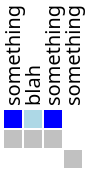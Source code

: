 {
  "$schema": "https://vega.github.io/schema/vega/v5.json",
  "width": 770,
  "height": 770,
  "padding": 2,

  "signals": [
    { "name": "cellSize", "value": 10 },
    { "name": "count", "update": "length(data('rowset'))" },
    { "name": "width", "update": "span(range('position'))" },
    { "name": "height", "update": "width" }
  ],

  "data": [
    {
      "name": "rowset",
      "values": [
        {"row": 1, "col": 1, "val": true, "col-name": "something"},
        {"row": 1, "col": 2, "val": false, "col-name": "blah"},
        {"row": 1, "col": 3, "val": true, "col-name": "something"},
        {"row": 2, "col": 1, "val": "NA", "col-name": "something"},
        {"row": 2, "col": 2, "val": "NA", "col-name": "blah"},
        {"row": 2, "col": 3, "val": "NA", "col-name": "something"},
        {"row": 3, "col": 10, "val": "NA", "col-name": "something", "render": false}
      ]
    },
    {
      "name": "column-names",
      "source": "rowset",
      "transform": [
        {
          "type": "aggregate",
          "groupby": ["col", "col-name"]
        }
      ]
    }
  ],

  "scales": [
    {
      "name": "binary-color",
      "type": "ordinal",
      "range": ["blue", "lightblue", "#c1c1c1"],
      "domain": [true, false, "NA"]
    },

    {
      "name": "xpos-bak",
      "type": "band",
      "domain": {"data": "rowset", "field": "col", "sort": true},
      "range": {"step": {"signal": "cellSize"}}
    },
    {
      "name": "xpos",
      "type": "band",
      "domain": {"data": "rowset", "field": "col", "sort": true},
      "range": {"step": {"signal": "cellSize"}}
    },
    {
      "name": "ypos",
      "type": "band",
      "domain": {"data": "rowset", "field": "row", "sort": true},
      "range": {"step": {"signal": "cellSize"}}
    }
  ],

  "marks": [
    {
      "type": "text",
      "name": "columns",
      "from": {"data": "column-names"},
      "encode": {
        "update": {
          "x": {"scale": "xpos", "field": "col", "band": 0.5},
          "y": {"offset": -2},
          "text": {"field": "col-name"},
          "fontSize": {"value": 10},
          "angle": {"value": -90},
          "align": {"value": "left"},
          "baseline": {"value": "middle"},
          "fill": [
            {"value": "black"}
          ]
        }
      }
    },
    {
      "type": "rect",
      "from": {"data": "rowset"},
      "encode": {
        "update": {
          "x": {"scale": "xpos", "field": "col"},
          "y": {"scale": "ypos", "field": "row"},
          "width": {"scale": "xpos", "band": 1, "offset": -1},
          "height": {"scale": "ypos", "band": 1, "offset": -1},
          "fill": {"scale": "binary-color", "field": "val"}
        }
      }
    }
  ]
}
